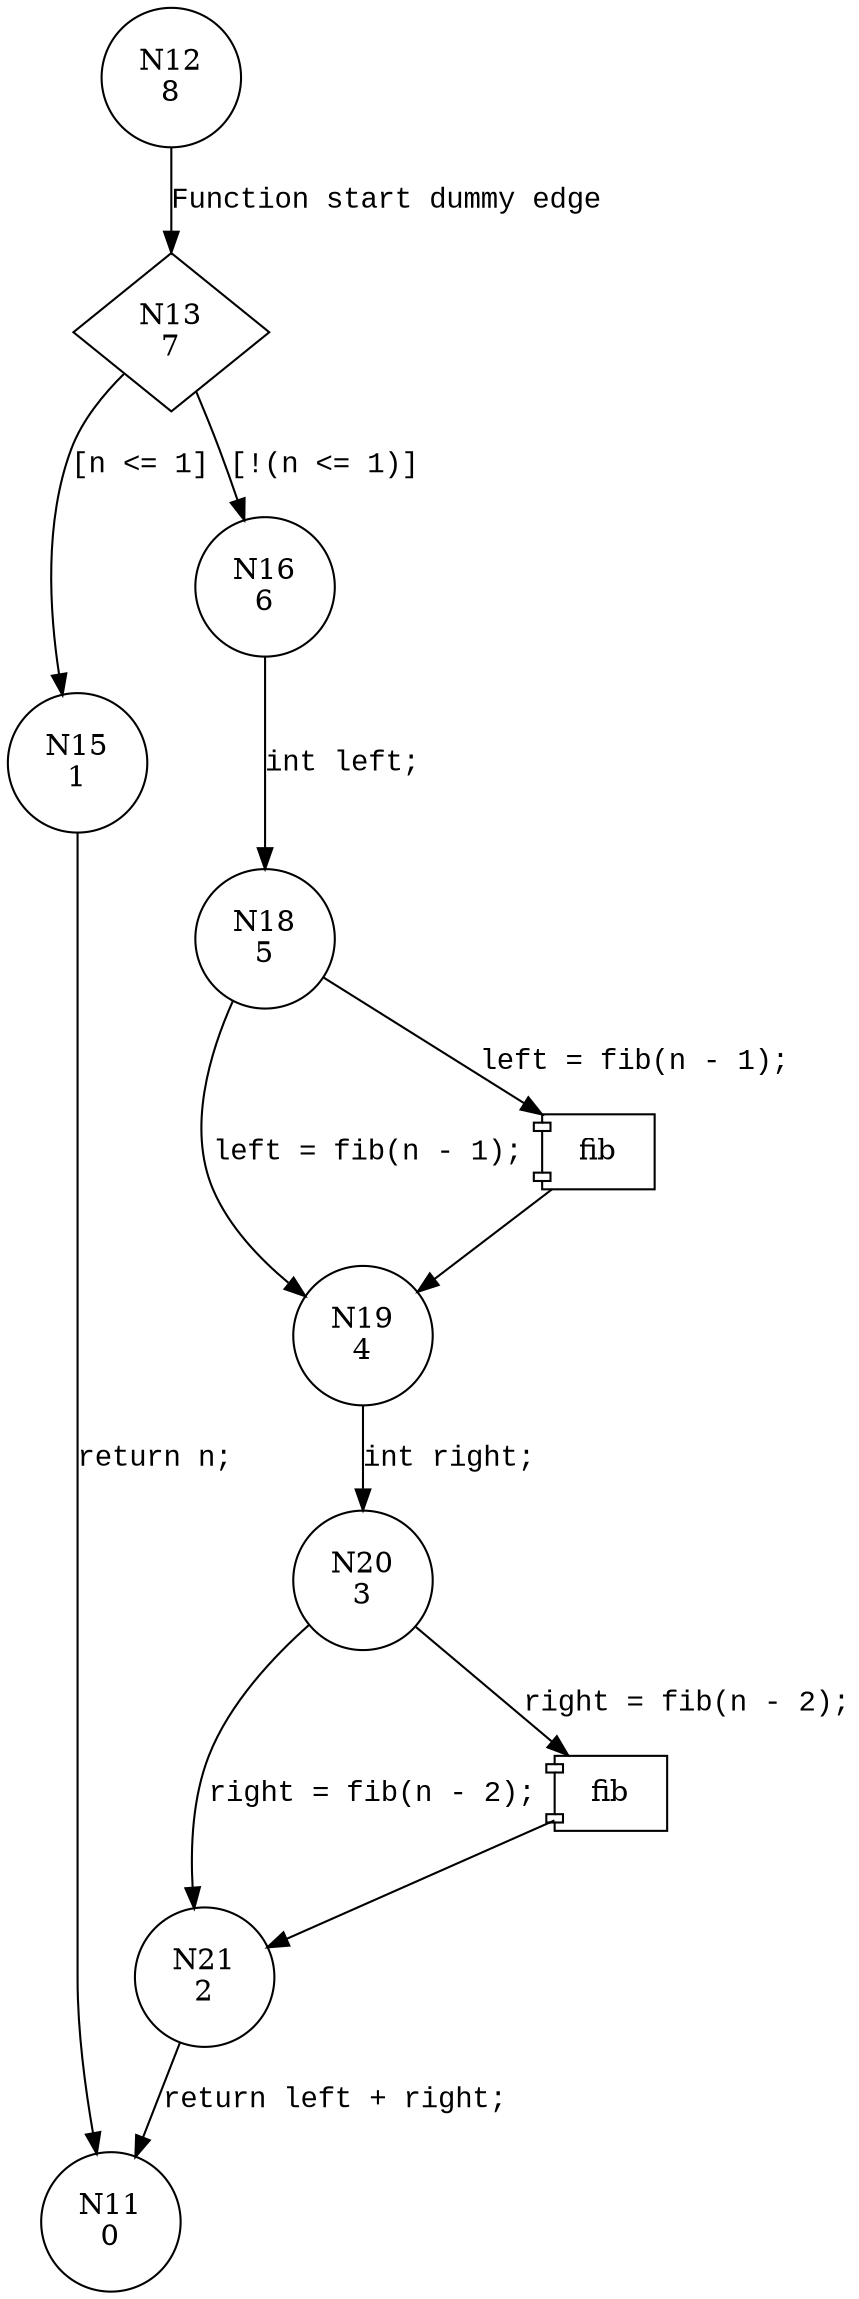 digraph fib {
12 [shape="circle" label="N12\n8"]
13 [shape="diamond" label="N13\n7"]
15 [shape="circle" label="N15\n1"]
16 [shape="circle" label="N16\n6"]
18 [shape="circle" label="N18\n5"]
19 [shape="circle" label="N19\n4"]
20 [shape="circle" label="N20\n3"]
21 [shape="circle" label="N21\n2"]
11 [shape="circle" label="N11\n0"]
12 -> 13 [label="Function start dummy edge" fontname="Courier New"]
13 -> 15 [label="[n <= 1]" fontname="Courier New"]
13 -> 16 [label="[!(n <= 1)]" fontname="Courier New"]
100002 [shape="component" label="fib"]
18 -> 100002 [label="left = fib(n - 1);" fontname="Courier New"]
100002 -> 19 [label="" fontname="Courier New"]
18 -> 19 [label="left = fib(n - 1);" fontname="Courier New"]
19 -> 20 [label="int right;" fontname="Courier New"]
100003 [shape="component" label="fib"]
20 -> 100003 [label="right = fib(n - 2);" fontname="Courier New"]
100003 -> 21 [label="" fontname="Courier New"]
20 -> 21 [label="right = fib(n - 2);" fontname="Courier New"]
21 -> 11 [label="return left + right;" fontname="Courier New"]
16 -> 18 [label="int left;" fontname="Courier New"]
15 -> 11 [label="return n;" fontname="Courier New"]
}